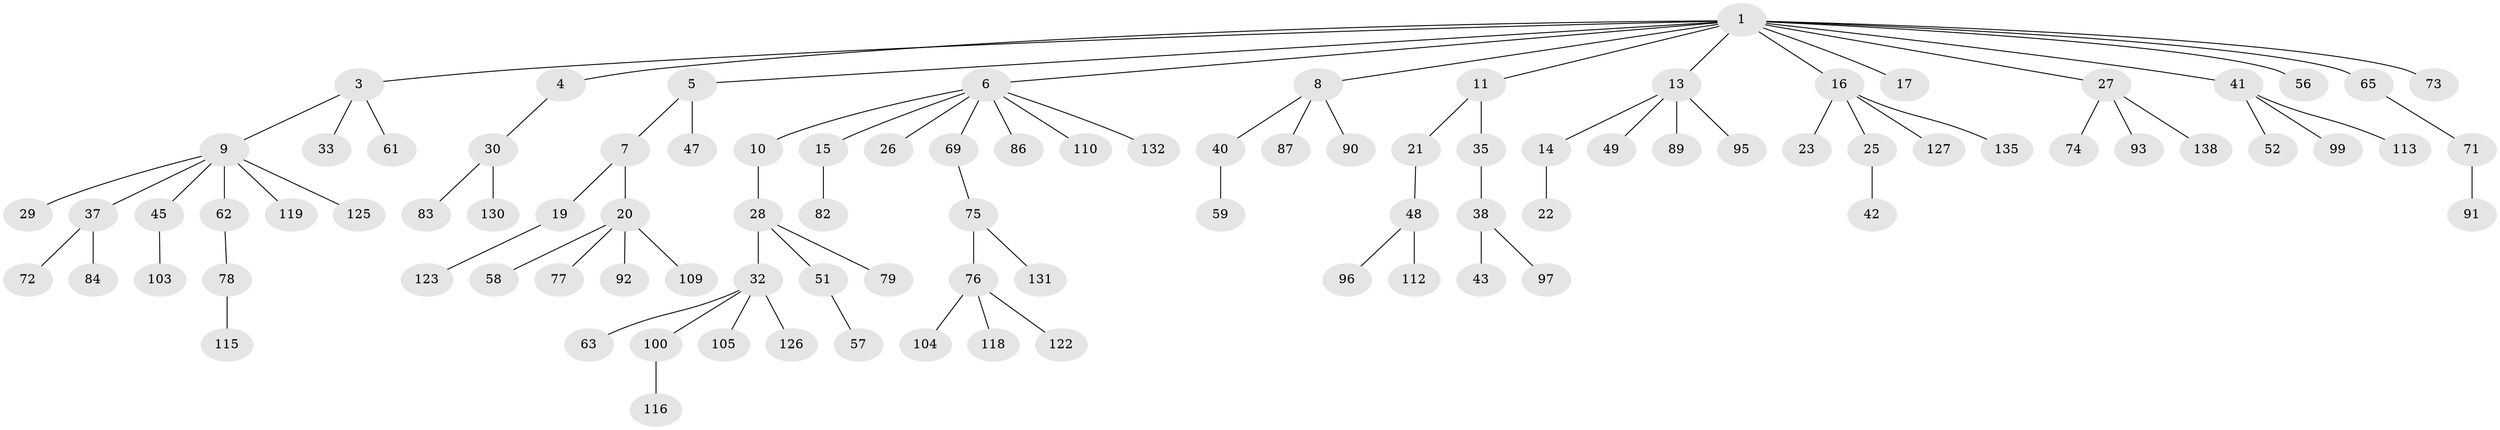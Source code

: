 // original degree distribution, {6: 0.021739130434782608, 10: 0.007246376811594203, 4: 0.06521739130434782, 2: 0.21739130434782608, 3: 0.13043478260869565, 5: 0.021739130434782608, 8: 0.007246376811594203, 1: 0.5289855072463768}
// Generated by graph-tools (version 1.1) at 2025/11/02/27/25 16:11:26]
// undirected, 95 vertices, 94 edges
graph export_dot {
graph [start="1"]
  node [color=gray90,style=filled];
  1 [super="+2"];
  3 [super="+31"];
  4;
  5;
  6 [super="+54"];
  7 [super="+12"];
  8 [super="+85"];
  9 [super="+34"];
  10 [super="+24"];
  11;
  13 [super="+88"];
  14;
  15 [super="+66"];
  16 [super="+18"];
  17;
  19 [super="+80"];
  20 [super="+67"];
  21 [super="+117"];
  22 [super="+53"];
  23;
  25;
  26 [super="+128"];
  27 [super="+46"];
  28 [super="+44"];
  29 [super="+121"];
  30 [super="+55"];
  32 [super="+50"];
  33;
  35 [super="+36"];
  37 [super="+60"];
  38 [super="+39"];
  40;
  41 [super="+133"];
  42 [super="+68"];
  43;
  45 [super="+81"];
  47 [super="+124"];
  48 [super="+64"];
  49;
  51 [super="+136"];
  52 [super="+120"];
  56;
  57;
  58;
  59;
  61 [super="+70"];
  62;
  63;
  65;
  69;
  71 [super="+107"];
  72;
  73;
  74 [super="+94"];
  75 [super="+129"];
  76 [super="+98"];
  77;
  78 [super="+134"];
  79 [super="+111"];
  82;
  83 [super="+106"];
  84;
  86;
  87;
  89 [super="+101"];
  90;
  91;
  92;
  93;
  95;
  96;
  97;
  99 [super="+108"];
  100 [super="+102"];
  103 [super="+114"];
  104 [super="+137"];
  105;
  109;
  110;
  112;
  113;
  115;
  116;
  118;
  119;
  122;
  123;
  125;
  126;
  127;
  130;
  131;
  132;
  135;
  138;
  1 -- 4;
  1 -- 6;
  1 -- 27;
  1 -- 56;
  1 -- 65;
  1 -- 3;
  1 -- 5;
  1 -- 8;
  1 -- 41;
  1 -- 73;
  1 -- 11;
  1 -- 13;
  1 -- 16;
  1 -- 17;
  3 -- 9;
  3 -- 33;
  3 -- 61;
  4 -- 30;
  5 -- 7;
  5 -- 47;
  6 -- 10;
  6 -- 15;
  6 -- 26;
  6 -- 110;
  6 -- 86;
  6 -- 132;
  6 -- 69;
  7 -- 19;
  7 -- 20;
  8 -- 40;
  8 -- 87;
  8 -- 90;
  9 -- 29;
  9 -- 37;
  9 -- 45;
  9 -- 62;
  9 -- 119;
  9 -- 125;
  10 -- 28;
  11 -- 21;
  11 -- 35;
  13 -- 14;
  13 -- 49;
  13 -- 89;
  13 -- 95;
  14 -- 22;
  15 -- 82;
  16 -- 23;
  16 -- 25;
  16 -- 127;
  16 -- 135;
  19 -- 123;
  20 -- 58;
  20 -- 77;
  20 -- 109;
  20 -- 92;
  21 -- 48;
  25 -- 42;
  27 -- 93;
  27 -- 74;
  27 -- 138;
  28 -- 32;
  28 -- 51;
  28 -- 79;
  30 -- 83;
  30 -- 130;
  32 -- 100;
  32 -- 105;
  32 -- 126;
  32 -- 63;
  35 -- 38;
  37 -- 72;
  37 -- 84;
  38 -- 43;
  38 -- 97;
  40 -- 59;
  41 -- 52;
  41 -- 99;
  41 -- 113;
  45 -- 103;
  48 -- 96;
  48 -- 112;
  51 -- 57;
  62 -- 78;
  65 -- 71;
  69 -- 75;
  71 -- 91;
  75 -- 76;
  75 -- 131;
  76 -- 104;
  76 -- 118;
  76 -- 122;
  78 -- 115;
  100 -- 116;
}

